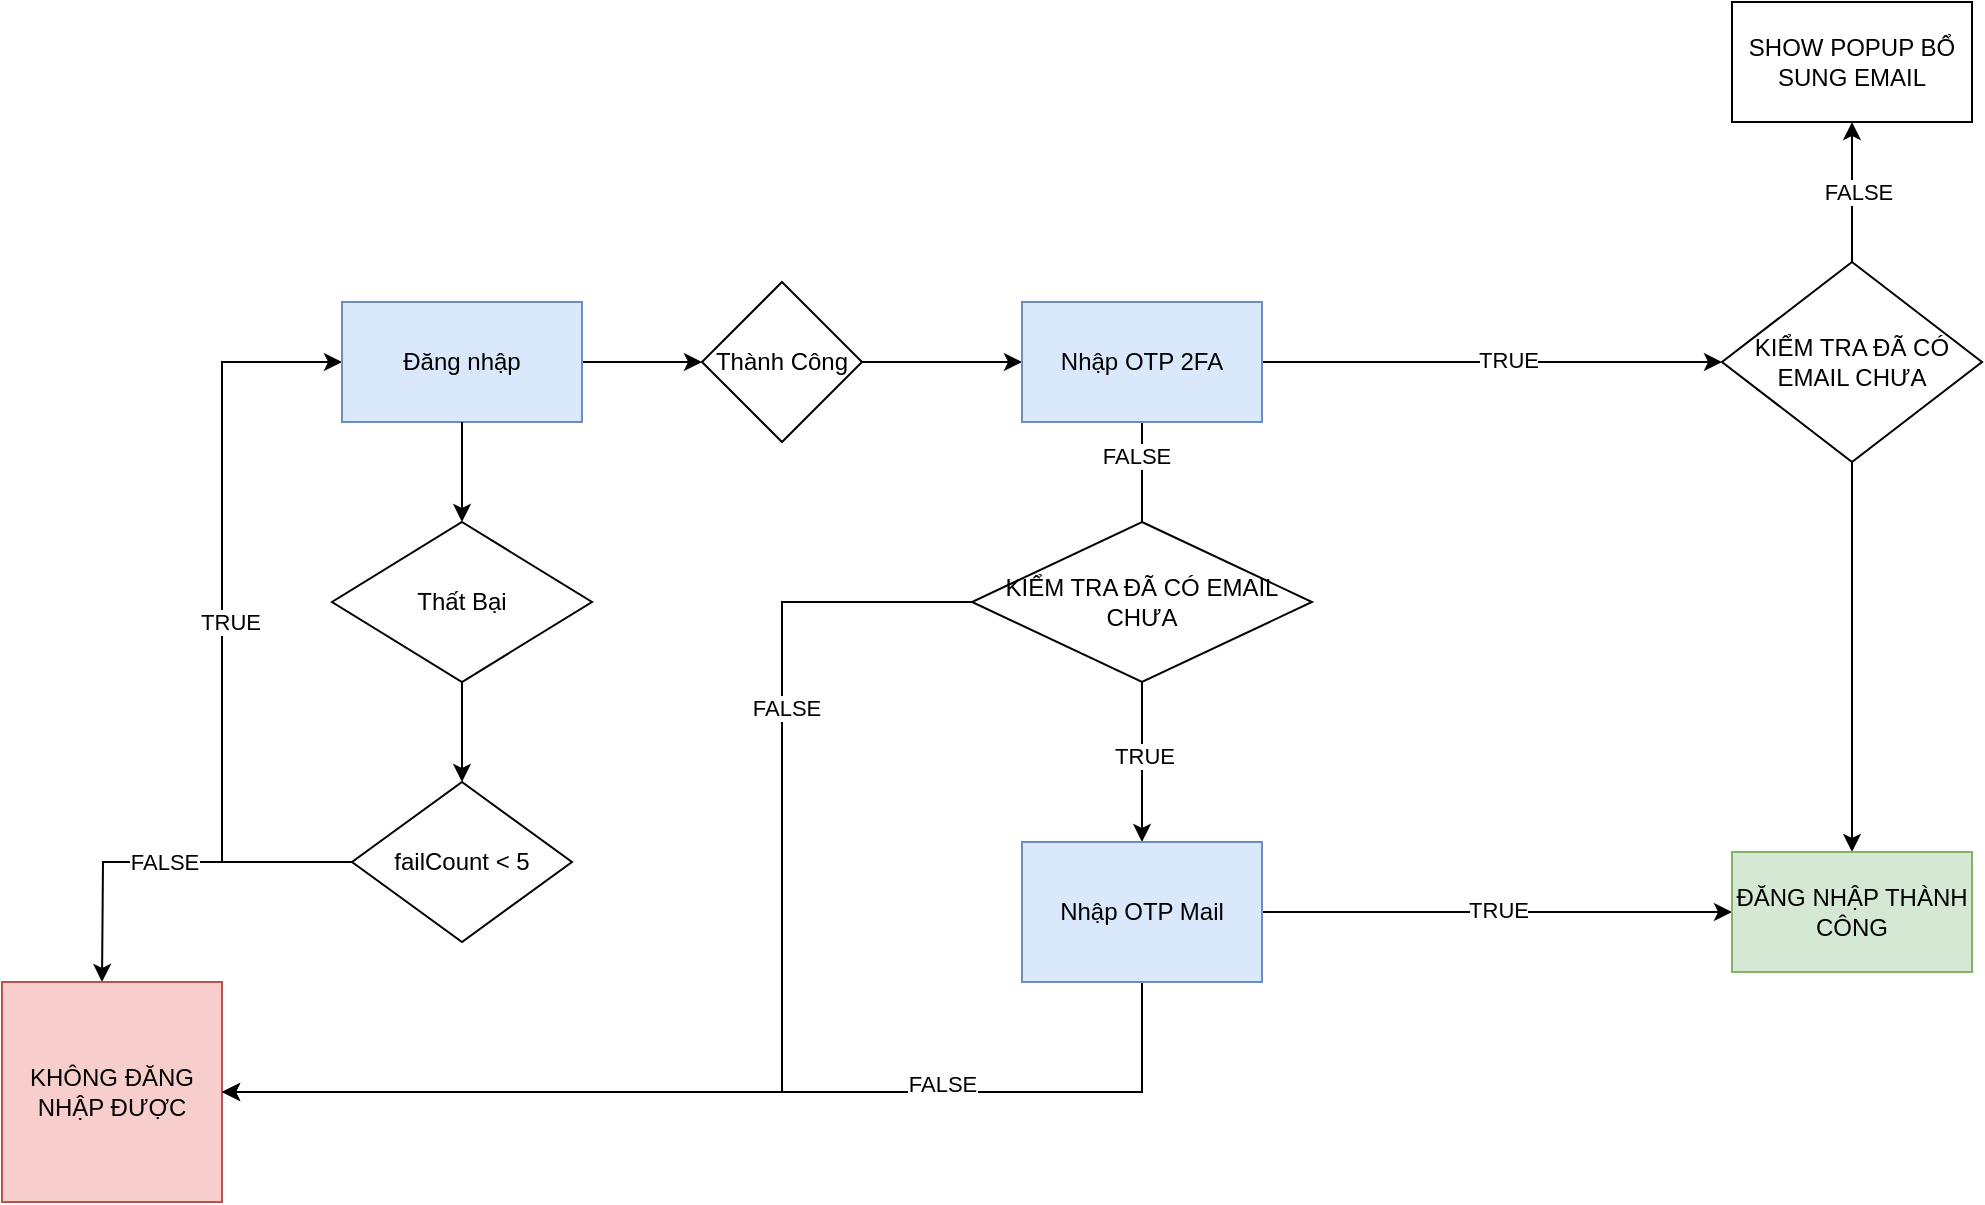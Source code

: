 <mxfile version="24.5.4" type="github">
  <diagram name="Page-1" id="c7488fd3-1785-93aa-aadb-54a6760d102a">
    <mxGraphModel dx="1194" dy="687" grid="1" gridSize="10" guides="1" tooltips="1" connect="1" arrows="1" fold="1" page="1" pageScale="1" pageWidth="1100" pageHeight="850" background="none" math="0" shadow="0">
      <root>
        <mxCell id="0" />
        <mxCell id="1" parent="0" />
        <mxCell id="ffWWxnEGxaDHrsxdAcYm-20" style="edgeStyle=orthogonalEdgeStyle;rounded=0;orthogonalLoop=1;jettySize=auto;html=1;entryX=1;entryY=0.5;entryDx=0;entryDy=0;" edge="1" parent="1" source="ffWWxnEGxaDHrsxdAcYm-4">
          <mxGeometry relative="1" as="geometry">
            <mxPoint x="130" y="540" as="targetPoint" />
          </mxGeometry>
        </mxCell>
        <mxCell id="ffWWxnEGxaDHrsxdAcYm-21" value="FALSE" style="edgeLabel;html=1;align=center;verticalAlign=middle;resizable=0;points=[];" vertex="1" connectable="0" parent="ffWWxnEGxaDHrsxdAcYm-20">
          <mxGeometry x="-0.148" y="-2" relative="1" as="geometry">
            <mxPoint x="-16" y="2" as="offset" />
          </mxGeometry>
        </mxCell>
        <mxCell id="ffWWxnEGxaDHrsxdAcYm-28" style="edgeStyle=orthogonalEdgeStyle;rounded=0;orthogonalLoop=1;jettySize=auto;html=1;entryX=0;entryY=0.5;entryDx=0;entryDy=0;" edge="1" parent="1" source="ffWWxnEGxaDHrsxdAcYm-4" target="ffWWxnEGxaDHrsxdAcYm-2">
          <mxGeometry relative="1" as="geometry">
            <Array as="points">
              <mxPoint x="190" y="480" />
              <mxPoint x="190" y="230" />
            </Array>
          </mxGeometry>
        </mxCell>
        <mxCell id="ffWWxnEGxaDHrsxdAcYm-29" value="TRUE" style="edgeLabel;html=1;align=center;verticalAlign=middle;resizable=0;points=[];" vertex="1" connectable="0" parent="ffWWxnEGxaDHrsxdAcYm-28">
          <mxGeometry x="-0.013" y="-4" relative="1" as="geometry">
            <mxPoint as="offset" />
          </mxGeometry>
        </mxCell>
        <mxCell id="ffWWxnEGxaDHrsxdAcYm-4" value="failCount &amp;lt; 5" style="rhombus;whiteSpace=wrap;html=1;strokeColor=default;" vertex="1" parent="1">
          <mxGeometry x="255" y="440" width="110" height="80" as="geometry" />
        </mxCell>
        <mxCell id="ffWWxnEGxaDHrsxdAcYm-31" style="edgeStyle=orthogonalEdgeStyle;rounded=0;orthogonalLoop=1;jettySize=auto;html=1;entryX=0;entryY=0.5;entryDx=0;entryDy=0;" edge="1" parent="1" source="ffWWxnEGxaDHrsxdAcYm-2" target="ffWWxnEGxaDHrsxdAcYm-30">
          <mxGeometry relative="1" as="geometry" />
        </mxCell>
        <mxCell id="ffWWxnEGxaDHrsxdAcYm-2" value="Đăng nhập" style="rounded=1;whiteSpace=wrap;html=1;arcSize=0;fillColor=#dae8fc;strokeColor=#6c8ebf;" vertex="1" parent="1">
          <mxGeometry x="250" y="200" width="120" height="60" as="geometry" />
        </mxCell>
        <mxCell id="ffWWxnEGxaDHrsxdAcYm-14" value="" style="edgeStyle=orthogonalEdgeStyle;rounded=0;orthogonalLoop=1;jettySize=auto;html=1;" edge="1" parent="1" source="ffWWxnEGxaDHrsxdAcYm-2" target="ffWWxnEGxaDHrsxdAcYm-11">
          <mxGeometry relative="1" as="geometry">
            <mxPoint x="310" y="260" as="sourcePoint" />
            <mxPoint x="310" y="440" as="targetPoint" />
          </mxGeometry>
        </mxCell>
        <mxCell id="ffWWxnEGxaDHrsxdAcYm-17" style="edgeStyle=orthogonalEdgeStyle;rounded=0;orthogonalLoop=1;jettySize=auto;html=1;entryX=0.5;entryY=0;entryDx=0;entryDy=0;" edge="1" parent="1" source="ffWWxnEGxaDHrsxdAcYm-11" target="ffWWxnEGxaDHrsxdAcYm-4">
          <mxGeometry relative="1" as="geometry" />
        </mxCell>
        <mxCell id="ffWWxnEGxaDHrsxdAcYm-11" value="Thất Bại" style="rhombus;whiteSpace=wrap;html=1;" vertex="1" parent="1">
          <mxGeometry x="245" y="310" width="130" height="80" as="geometry" />
        </mxCell>
        <mxCell id="ffWWxnEGxaDHrsxdAcYm-22" value="KHÔNG ĐĂNG NHẬP ĐƯỢC" style="whiteSpace=wrap;html=1;aspect=fixed;fillColor=#f8cecc;strokeColor=#b85450;" vertex="1" parent="1">
          <mxGeometry x="80" y="540" width="110" height="110" as="geometry" />
        </mxCell>
        <mxCell id="ffWWxnEGxaDHrsxdAcYm-32" style="edgeStyle=orthogonalEdgeStyle;rounded=0;orthogonalLoop=1;jettySize=auto;html=1;" edge="1" parent="1" source="ffWWxnEGxaDHrsxdAcYm-30">
          <mxGeometry relative="1" as="geometry">
            <mxPoint x="590" y="230" as="targetPoint" />
          </mxGeometry>
        </mxCell>
        <mxCell id="ffWWxnEGxaDHrsxdAcYm-30" value="Thành Công" style="rhombus;whiteSpace=wrap;html=1;" vertex="1" parent="1">
          <mxGeometry x="430" y="190" width="80" height="80" as="geometry" />
        </mxCell>
        <mxCell id="ffWWxnEGxaDHrsxdAcYm-35" style="edgeStyle=orthogonalEdgeStyle;rounded=0;orthogonalLoop=1;jettySize=auto;html=1;entryX=0;entryY=0.5;entryDx=0;entryDy=0;" edge="1" parent="1" source="ffWWxnEGxaDHrsxdAcYm-33" target="ffWWxnEGxaDHrsxdAcYm-48">
          <mxGeometry relative="1" as="geometry">
            <mxPoint x="930" y="230" as="targetPoint" />
          </mxGeometry>
        </mxCell>
        <mxCell id="ffWWxnEGxaDHrsxdAcYm-36" value="TRUE" style="edgeLabel;html=1;align=center;verticalAlign=middle;resizable=0;points=[];" vertex="1" connectable="0" parent="ffWWxnEGxaDHrsxdAcYm-35">
          <mxGeometry x="0.067" y="1" relative="1" as="geometry">
            <mxPoint as="offset" />
          </mxGeometry>
        </mxCell>
        <mxCell id="ffWWxnEGxaDHrsxdAcYm-45" style="edgeStyle=orthogonalEdgeStyle;rounded=0;orthogonalLoop=1;jettySize=auto;html=1;entryX=0.5;entryY=0;entryDx=0;entryDy=0;" edge="1" parent="1" source="ffWWxnEGxaDHrsxdAcYm-33" target="ffWWxnEGxaDHrsxdAcYm-38">
          <mxGeometry relative="1" as="geometry" />
        </mxCell>
        <mxCell id="ffWWxnEGxaDHrsxdAcYm-55" value="TRUE" style="edgeLabel;html=1;align=center;verticalAlign=middle;resizable=0;points=[];" vertex="1" connectable="0" parent="ffWWxnEGxaDHrsxdAcYm-45">
          <mxGeometry x="0.585" y="1" relative="1" as="geometry">
            <mxPoint as="offset" />
          </mxGeometry>
        </mxCell>
        <mxCell id="ffWWxnEGxaDHrsxdAcYm-58" value="FALSE" style="edgeLabel;html=1;align=center;verticalAlign=middle;resizable=0;points=[];" vertex="1" connectable="0" parent="ffWWxnEGxaDHrsxdAcYm-45">
          <mxGeometry x="-0.839" y="-3" relative="1" as="geometry">
            <mxPoint as="offset" />
          </mxGeometry>
        </mxCell>
        <mxCell id="ffWWxnEGxaDHrsxdAcYm-33" value="Nhập OTP 2FA" style="rounded=0;whiteSpace=wrap;html=1;fillColor=#dae8fc;strokeColor=#6c8ebf;" vertex="1" parent="1">
          <mxGeometry x="590" y="200" width="120" height="60" as="geometry" />
        </mxCell>
        <mxCell id="ffWWxnEGxaDHrsxdAcYm-43" value="" style="edgeStyle=orthogonalEdgeStyle;rounded=0;orthogonalLoop=1;jettySize=auto;html=1;entryX=0;entryY=0.5;entryDx=0;entryDy=0;" edge="1" parent="1" source="ffWWxnEGxaDHrsxdAcYm-38" target="ffWWxnEGxaDHrsxdAcYm-59">
          <mxGeometry relative="1" as="geometry">
            <mxPoint x="820" y="550" as="targetPoint" />
          </mxGeometry>
        </mxCell>
        <mxCell id="ffWWxnEGxaDHrsxdAcYm-44" value="TRUE" style="edgeLabel;html=1;align=center;verticalAlign=middle;resizable=0;points=[];" vertex="1" connectable="0" parent="ffWWxnEGxaDHrsxdAcYm-43">
          <mxGeometry y="1" relative="1" as="geometry">
            <mxPoint as="offset" />
          </mxGeometry>
        </mxCell>
        <mxCell id="ffWWxnEGxaDHrsxdAcYm-66" style="edgeStyle=orthogonalEdgeStyle;rounded=0;orthogonalLoop=1;jettySize=auto;html=1;entryX=1;entryY=0.5;entryDx=0;entryDy=0;" edge="1" parent="1" source="ffWWxnEGxaDHrsxdAcYm-38" target="ffWWxnEGxaDHrsxdAcYm-22">
          <mxGeometry relative="1" as="geometry">
            <Array as="points">
              <mxPoint x="650" y="595" />
            </Array>
          </mxGeometry>
        </mxCell>
        <mxCell id="ffWWxnEGxaDHrsxdAcYm-68" value="FALSE" style="edgeLabel;html=1;align=center;verticalAlign=middle;resizable=0;points=[];" vertex="1" connectable="0" parent="ffWWxnEGxaDHrsxdAcYm-66">
          <mxGeometry x="-0.716" y="-4" relative="1" as="geometry">
            <mxPoint x="-82" as="offset" />
          </mxGeometry>
        </mxCell>
        <mxCell id="ffWWxnEGxaDHrsxdAcYm-38" value="Nhập OTP Mail" style="rounded=0;whiteSpace=wrap;html=1;fillColor=#dae8fc;strokeColor=#6c8ebf;" vertex="1" parent="1">
          <mxGeometry x="590" y="470" width="120" height="70" as="geometry" />
        </mxCell>
        <mxCell id="ffWWxnEGxaDHrsxdAcYm-51" value="" style="edgeStyle=orthogonalEdgeStyle;rounded=0;orthogonalLoop=1;jettySize=auto;html=1;" edge="1" parent="1" source="ffWWxnEGxaDHrsxdAcYm-48" target="ffWWxnEGxaDHrsxdAcYm-50">
          <mxGeometry relative="1" as="geometry" />
        </mxCell>
        <mxCell id="ffWWxnEGxaDHrsxdAcYm-52" value="FALSE" style="edgeLabel;html=1;align=center;verticalAlign=middle;resizable=0;points=[];" vertex="1" connectable="0" parent="ffWWxnEGxaDHrsxdAcYm-51">
          <mxGeometry y="-2" relative="1" as="geometry">
            <mxPoint x="1" as="offset" />
          </mxGeometry>
        </mxCell>
        <mxCell id="ffWWxnEGxaDHrsxdAcYm-62" style="edgeStyle=orthogonalEdgeStyle;rounded=0;orthogonalLoop=1;jettySize=auto;html=1;" edge="1" parent="1" source="ffWWxnEGxaDHrsxdAcYm-48" target="ffWWxnEGxaDHrsxdAcYm-59">
          <mxGeometry relative="1" as="geometry" />
        </mxCell>
        <mxCell id="ffWWxnEGxaDHrsxdAcYm-48" value="KIỂM TRA ĐÃ CÓ EMAIL CHƯA" style="rhombus;whiteSpace=wrap;html=1;" vertex="1" parent="1">
          <mxGeometry x="940" y="180" width="130" height="100" as="geometry" />
        </mxCell>
        <mxCell id="ffWWxnEGxaDHrsxdAcYm-50" value="SHOW POPUP BỔ SUNG EMAIL" style="rounded=0;whiteSpace=wrap;html=1;" vertex="1" parent="1">
          <mxGeometry x="945" y="50" width="120" height="60" as="geometry" />
        </mxCell>
        <mxCell id="ffWWxnEGxaDHrsxdAcYm-56" style="edgeStyle=orthogonalEdgeStyle;rounded=0;orthogonalLoop=1;jettySize=auto;html=1;entryX=1;entryY=0.5;entryDx=0;entryDy=0;" edge="1" parent="1" source="ffWWxnEGxaDHrsxdAcYm-54" target="ffWWxnEGxaDHrsxdAcYm-22">
          <mxGeometry relative="1" as="geometry">
            <Array as="points">
              <mxPoint x="470" y="350" />
              <mxPoint x="470" y="595" />
            </Array>
          </mxGeometry>
        </mxCell>
        <mxCell id="ffWWxnEGxaDHrsxdAcYm-57" value="FALSE" style="edgeLabel;html=1;align=center;verticalAlign=middle;resizable=0;points=[];" vertex="1" connectable="0" parent="ffWWxnEGxaDHrsxdAcYm-56">
          <mxGeometry x="-0.523" y="2" relative="1" as="geometry">
            <mxPoint as="offset" />
          </mxGeometry>
        </mxCell>
        <mxCell id="ffWWxnEGxaDHrsxdAcYm-54" value="KIỂM TRA ĐÃ CÓ EMAIL CHƯA" style="rhombus;whiteSpace=wrap;html=1;" vertex="1" parent="1">
          <mxGeometry x="565" y="310" width="170" height="80" as="geometry" />
        </mxCell>
        <mxCell id="ffWWxnEGxaDHrsxdAcYm-59" value="ĐĂNG NHẬP THÀNH CÔNG" style="rounded=0;whiteSpace=wrap;html=1;fillColor=#d5e8d4;strokeColor=#82b366;" vertex="1" parent="1">
          <mxGeometry x="945" y="475" width="120" height="60" as="geometry" />
        </mxCell>
      </root>
    </mxGraphModel>
  </diagram>
</mxfile>

